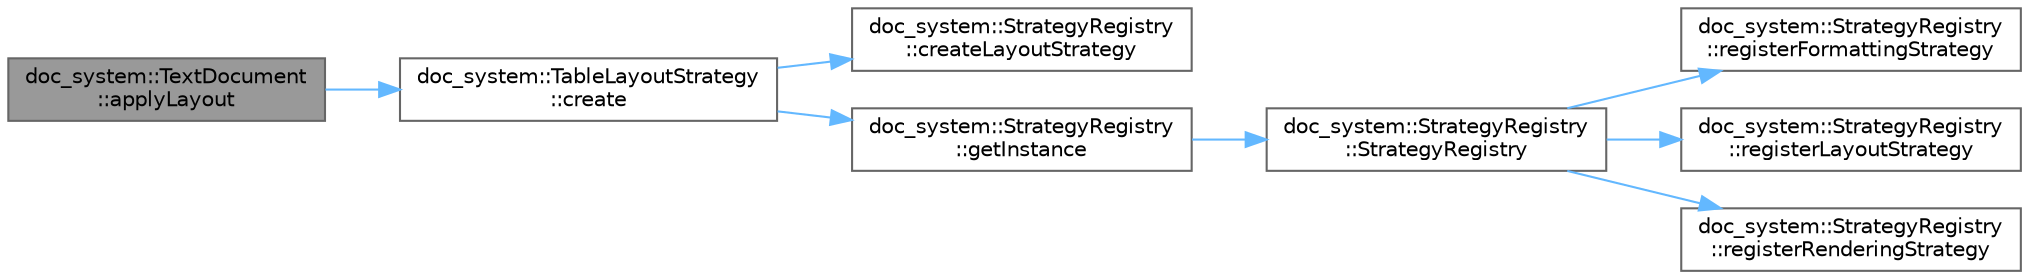 digraph "doc_system::TextDocument::applyLayout"
{
 // INTERACTIVE_SVG=YES
 // LATEX_PDF_SIZE
  bgcolor="transparent";
  edge [fontname=Helvetica,fontsize=10,labelfontname=Helvetica,labelfontsize=10];
  node [fontname=Helvetica,fontsize=10,shape=box,height=0.2,width=0.4];
  rankdir="LR";
  Node1 [id="Node000001",label="doc_system::TextDocument\l::applyLayout",height=0.2,width=0.4,color="gray40", fillcolor="grey60", style="filled", fontcolor="black",tooltip=" "];
  Node1 -> Node2 [id="edge1_Node000001_Node000002",color="steelblue1",style="solid",tooltip=" "];
  Node2 [id="Node000002",label="doc_system::TableLayoutStrategy\l::create",height=0.2,width=0.4,color="grey40", fillcolor="white", style="filled",URL="$classdoc__system_1_1_table_layout_strategy.html#ab3a4131bb8b257af83a0264970f31f83",tooltip=" "];
  Node2 -> Node3 [id="edge2_Node000002_Node000003",color="steelblue1",style="solid",tooltip=" "];
  Node3 [id="Node000003",label="doc_system::StrategyRegistry\l::createLayoutStrategy",height=0.2,width=0.4,color="grey40", fillcolor="white", style="filled",URL="$classdoc__system_1_1_strategy_registry.html#a04a3d19015ce3f28baad91aad82620a7",tooltip=" "];
  Node2 -> Node4 [id="edge3_Node000002_Node000004",color="steelblue1",style="solid",tooltip=" "];
  Node4 [id="Node000004",label="doc_system::StrategyRegistry\l::getInstance",height=0.2,width=0.4,color="grey40", fillcolor="white", style="filled",URL="$classdoc__system_1_1_strategy_registry.html#acefba6a736ee047d13179c05a0e8c5e6",tooltip=" "];
  Node4 -> Node5 [id="edge4_Node000004_Node000005",color="steelblue1",style="solid",tooltip=" "];
  Node5 [id="Node000005",label="doc_system::StrategyRegistry\l::StrategyRegistry",height=0.2,width=0.4,color="grey40", fillcolor="white", style="filled",URL="$classdoc__system_1_1_strategy_registry.html#a0627411d22cdbb95101531a804999062",tooltip=" "];
  Node5 -> Node6 [id="edge5_Node000005_Node000006",color="steelblue1",style="solid",tooltip=" "];
  Node6 [id="Node000006",label="doc_system::StrategyRegistry\l::registerFormattingStrategy",height=0.2,width=0.4,color="grey40", fillcolor="white", style="filled",URL="$classdoc__system_1_1_strategy_registry.html#a7f74046f2d879349d1643029ea234daf",tooltip=" "];
  Node5 -> Node7 [id="edge6_Node000005_Node000007",color="steelblue1",style="solid",tooltip=" "];
  Node7 [id="Node000007",label="doc_system::StrategyRegistry\l::registerLayoutStrategy",height=0.2,width=0.4,color="grey40", fillcolor="white", style="filled",URL="$classdoc__system_1_1_strategy_registry.html#a263eb886285bf045bf7f2887f4423b30",tooltip=" "];
  Node5 -> Node8 [id="edge7_Node000005_Node000008",color="steelblue1",style="solid",tooltip=" "];
  Node8 [id="Node000008",label="doc_system::StrategyRegistry\l::registerRenderingStrategy",height=0.2,width=0.4,color="grey40", fillcolor="white", style="filled",URL="$classdoc__system_1_1_strategy_registry.html#a6941773e6ee9cffe9e6935c0b20da233",tooltip=" "];
}
